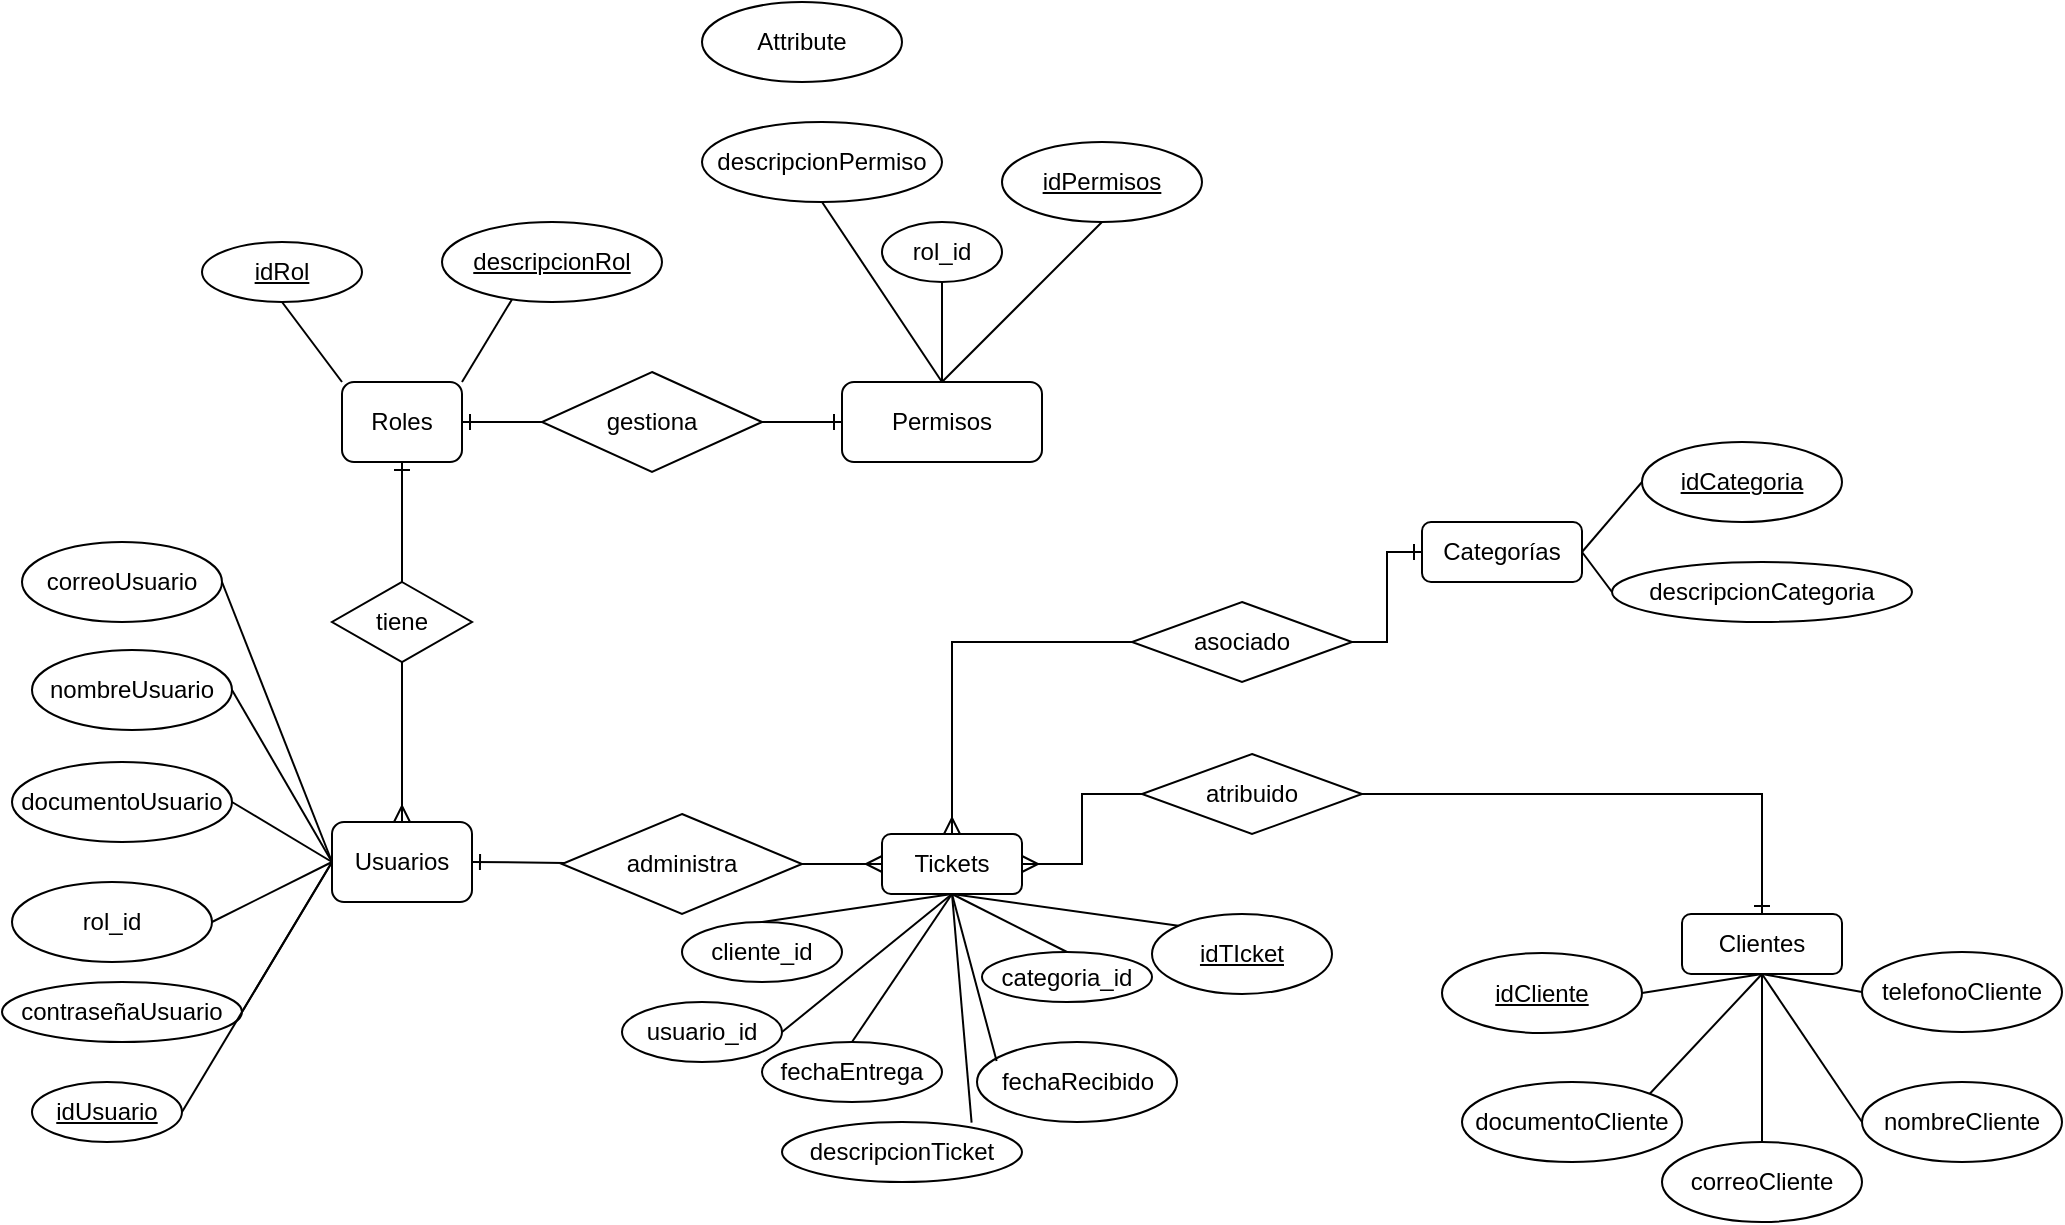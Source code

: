 <mxfile version="28.0.6">
  <diagram name="Página-1" id="txPRHYmsKgjHrLZpPKi9">
    <mxGraphModel dx="1763" dy="1183" grid="0" gridSize="10" guides="1" tooltips="1" connect="1" arrows="1" fold="1" page="1" pageScale="1" pageWidth="1169" pageHeight="827" math="0" shadow="0">
      <root>
        <mxCell id="0" />
        <mxCell id="1" parent="0" />
        <mxCell id="SaTmb7l_9GKVEBW_Qtbw-1" value="Roles" style="rounded=1;whiteSpace=wrap;html=1;" parent="1" vertex="1">
          <mxGeometry x="180" y="260" width="60" height="40" as="geometry" />
        </mxCell>
        <mxCell id="SaTmb7l_9GKVEBW_Qtbw-2" value="&lt;u&gt;idRol&lt;/u&gt;" style="ellipse;whiteSpace=wrap;html=1;" parent="1" vertex="1">
          <mxGeometry x="110" y="190" width="80" height="30" as="geometry" />
        </mxCell>
        <mxCell id="SaTmb7l_9GKVEBW_Qtbw-3" value="" style="endArrow=none;html=1;rounded=0;entryX=0.5;entryY=1;entryDx=0;entryDy=0;exitX=0;exitY=0;exitDx=0;exitDy=0;" parent="1" source="SaTmb7l_9GKVEBW_Qtbw-1" target="SaTmb7l_9GKVEBW_Qtbw-2" edge="1">
          <mxGeometry width="50" height="50" relative="1" as="geometry">
            <mxPoint x="60" y="340" as="sourcePoint" />
            <mxPoint x="110" y="290" as="targetPoint" />
          </mxGeometry>
        </mxCell>
        <mxCell id="SaTmb7l_9GKVEBW_Qtbw-4" value="&lt;u&gt;descripcionRol&lt;/u&gt;" style="ellipse;whiteSpace=wrap;html=1;" parent="1" vertex="1">
          <mxGeometry x="230" y="180" width="110" height="40" as="geometry" />
        </mxCell>
        <mxCell id="SaTmb7l_9GKVEBW_Qtbw-5" value="" style="endArrow=none;html=1;rounded=0;entryX=1;entryY=0;entryDx=0;entryDy=0;exitX=0.318;exitY=0.968;exitDx=0;exitDy=0;exitPerimeter=0;" parent="1" source="SaTmb7l_9GKVEBW_Qtbw-4" target="SaTmb7l_9GKVEBW_Qtbw-1" edge="1">
          <mxGeometry width="50" height="50" relative="1" as="geometry">
            <mxPoint x="230" y="410" as="sourcePoint" />
            <mxPoint x="280" y="360" as="targetPoint" />
          </mxGeometry>
        </mxCell>
        <mxCell id="SaTmb7l_9GKVEBW_Qtbw-6" value="gestiona" style="rhombus;whiteSpace=wrap;html=1;" parent="1" vertex="1">
          <mxGeometry x="280" y="255" width="110" height="50" as="geometry" />
        </mxCell>
        <mxCell id="SaTmb7l_9GKVEBW_Qtbw-8" value="Permisos" style="rounded=1;whiteSpace=wrap;html=1;" parent="1" vertex="1">
          <mxGeometry x="430" y="260" width="100" height="40" as="geometry" />
        </mxCell>
        <mxCell id="SaTmb7l_9GKVEBW_Qtbw-9" value="" style="fontSize=12;html=1;endArrow=ERone;endFill=1;rounded=0;entryX=1;entryY=0.5;entryDx=0;entryDy=0;exitX=0;exitY=0.5;exitDx=0;exitDy=0;" parent="1" source="SaTmb7l_9GKVEBW_Qtbw-6" target="SaTmb7l_9GKVEBW_Qtbw-1" edge="1">
          <mxGeometry width="100" height="100" relative="1" as="geometry">
            <mxPoint x="310" y="660" as="sourcePoint" />
            <mxPoint x="410" y="560" as="targetPoint" />
          </mxGeometry>
        </mxCell>
        <mxCell id="SaTmb7l_9GKVEBW_Qtbw-10" value="Usuarios" style="rounded=1;whiteSpace=wrap;html=1;" parent="1" vertex="1">
          <mxGeometry x="175" y="480" width="70" height="40" as="geometry" />
        </mxCell>
        <mxCell id="SaTmb7l_9GKVEBW_Qtbw-11" value="tiene" style="rhombus;whiteSpace=wrap;html=1;" parent="1" vertex="1">
          <mxGeometry x="175" y="360" width="70" height="40" as="geometry" />
        </mxCell>
        <mxCell id="SaTmb7l_9GKVEBW_Qtbw-12" value="" style="fontSize=12;html=1;endArrow=ERmany;rounded=0;entryX=0.5;entryY=0;entryDx=0;entryDy=0;exitX=0.5;exitY=1;exitDx=0;exitDy=0;" parent="1" source="SaTmb7l_9GKVEBW_Qtbw-11" target="SaTmb7l_9GKVEBW_Qtbw-10" edge="1">
          <mxGeometry width="100" height="100" relative="1" as="geometry">
            <mxPoint x="180" y="540" as="sourcePoint" />
            <mxPoint x="280" y="440" as="targetPoint" />
          </mxGeometry>
        </mxCell>
        <mxCell id="SaTmb7l_9GKVEBW_Qtbw-13" value="" style="fontSize=12;html=1;endArrow=ERone;endFill=1;rounded=0;entryX=0.5;entryY=1;entryDx=0;entryDy=0;" parent="1" source="SaTmb7l_9GKVEBW_Qtbw-11" target="SaTmb7l_9GKVEBW_Qtbw-1" edge="1">
          <mxGeometry width="100" height="100" relative="1" as="geometry">
            <mxPoint x="310" y="420" as="sourcePoint" />
            <mxPoint x="250" y="340" as="targetPoint" />
          </mxGeometry>
        </mxCell>
        <mxCell id="SaTmb7l_9GKVEBW_Qtbw-14" value="idUsuario" style="ellipse;whiteSpace=wrap;html=1;align=center;fontStyle=4;" parent="1" vertex="1">
          <mxGeometry x="25" y="610" width="75" height="30" as="geometry" />
        </mxCell>
        <mxCell id="SaTmb7l_9GKVEBW_Qtbw-15" value="rol_id" style="ellipse;whiteSpace=wrap;html=1;align=center;" parent="1" vertex="1">
          <mxGeometry x="15" y="510" width="100" height="40" as="geometry" />
        </mxCell>
        <mxCell id="SaTmb7l_9GKVEBW_Qtbw-16" value="correoUsuario" style="ellipse;whiteSpace=wrap;html=1;align=center;" parent="1" vertex="1">
          <mxGeometry x="20" y="340" width="100" height="40" as="geometry" />
        </mxCell>
        <mxCell id="SaTmb7l_9GKVEBW_Qtbw-17" value="documentoUsuario" style="ellipse;whiteSpace=wrap;html=1;align=center;" parent="1" vertex="1">
          <mxGeometry x="15" y="450" width="110" height="40" as="geometry" />
        </mxCell>
        <mxCell id="SaTmb7l_9GKVEBW_Qtbw-18" value="contraseñaUsuario" style="ellipse;whiteSpace=wrap;html=1;align=center;" parent="1" vertex="1">
          <mxGeometry x="10" y="560" width="120" height="30" as="geometry" />
        </mxCell>
        <mxCell id="SaTmb7l_9GKVEBW_Qtbw-19" value="&lt;u&gt;idTIcket&lt;/u&gt;" style="ellipse;whiteSpace=wrap;html=1;align=center;" parent="1" vertex="1">
          <mxGeometry x="585" y="526" width="90" height="40" as="geometry" />
        </mxCell>
        <mxCell id="SaTmb7l_9GKVEBW_Qtbw-20" value="nombreUsuario" style="ellipse;whiteSpace=wrap;html=1;align=center;" parent="1" vertex="1">
          <mxGeometry x="25" y="394" width="100" height="40" as="geometry" />
        </mxCell>
        <mxCell id="SaTmb7l_9GKVEBW_Qtbw-21" value="descripcionTicket" style="ellipse;whiteSpace=wrap;html=1;align=center;" parent="1" vertex="1">
          <mxGeometry x="400" y="630" width="120" height="30" as="geometry" />
        </mxCell>
        <mxCell id="SaTmb7l_9GKVEBW_Qtbw-22" value="" style="endArrow=none;html=1;rounded=0;entryX=0;entryY=0.5;entryDx=0;entryDy=0;exitX=1;exitY=0.5;exitDx=0;exitDy=0;" parent="1" source="SaTmb7l_9GKVEBW_Qtbw-15" target="SaTmb7l_9GKVEBW_Qtbw-10" edge="1">
          <mxGeometry width="50" height="50" relative="1" as="geometry">
            <mxPoint x="30" y="440" as="sourcePoint" />
            <mxPoint x="80" y="390" as="targetPoint" />
          </mxGeometry>
        </mxCell>
        <mxCell id="SaTmb7l_9GKVEBW_Qtbw-23" value="" style="endArrow=none;html=1;rounded=0;entryX=0;entryY=0.5;entryDx=0;entryDy=0;exitX=1;exitY=0.5;exitDx=0;exitDy=0;" parent="1" source="SaTmb7l_9GKVEBW_Qtbw-20" target="SaTmb7l_9GKVEBW_Qtbw-10" edge="1">
          <mxGeometry width="50" height="50" relative="1" as="geometry">
            <mxPoint x="140" y="580" as="sourcePoint" />
            <mxPoint x="190" y="530" as="targetPoint" />
          </mxGeometry>
        </mxCell>
        <mxCell id="SaTmb7l_9GKVEBW_Qtbw-24" value="" style="endArrow=none;html=1;rounded=0;entryX=0;entryY=0.5;entryDx=0;entryDy=0;exitX=1;exitY=0.5;exitDx=0;exitDy=0;" parent="1" source="SaTmb7l_9GKVEBW_Qtbw-17" target="SaTmb7l_9GKVEBW_Qtbw-10" edge="1">
          <mxGeometry width="50" height="50" relative="1" as="geometry">
            <mxPoint x="190" y="590" as="sourcePoint" />
            <mxPoint x="240" y="540" as="targetPoint" />
          </mxGeometry>
        </mxCell>
        <mxCell id="SaTmb7l_9GKVEBW_Qtbw-25" value="" style="endArrow=none;html=1;rounded=0;entryX=0;entryY=0.5;entryDx=0;entryDy=0;exitX=1;exitY=0.5;exitDx=0;exitDy=0;" parent="1" source="SaTmb7l_9GKVEBW_Qtbw-18" target="SaTmb7l_9GKVEBW_Qtbw-10" edge="1">
          <mxGeometry width="50" height="50" relative="1" as="geometry">
            <mxPoint x="130" y="670" as="sourcePoint" />
            <mxPoint x="180" y="620" as="targetPoint" />
          </mxGeometry>
        </mxCell>
        <mxCell id="SaTmb7l_9GKVEBW_Qtbw-26" value="" style="endArrow=none;html=1;rounded=0;entryX=0;entryY=0.5;entryDx=0;entryDy=0;exitX=1;exitY=0.5;exitDx=0;exitDy=0;" parent="1" source="SaTmb7l_9GKVEBW_Qtbw-14" target="SaTmb7l_9GKVEBW_Qtbw-10" edge="1">
          <mxGeometry width="50" height="50" relative="1" as="geometry">
            <mxPoint x="370" y="660" as="sourcePoint" />
            <mxPoint x="420" y="610" as="targetPoint" />
          </mxGeometry>
        </mxCell>
        <mxCell id="SaTmb7l_9GKVEBW_Qtbw-27" value="" style="endArrow=none;html=1;rounded=0;entryX=1;entryY=0.5;entryDx=0;entryDy=0;exitX=0;exitY=0.5;exitDx=0;exitDy=0;" parent="1" source="SaTmb7l_9GKVEBW_Qtbw-10" target="SaTmb7l_9GKVEBW_Qtbw-16" edge="1">
          <mxGeometry width="50" height="50" relative="1" as="geometry">
            <mxPoint x="240" y="480" as="sourcePoint" />
            <mxPoint x="290" y="430" as="targetPoint" />
          </mxGeometry>
        </mxCell>
        <mxCell id="SaTmb7l_9GKVEBW_Qtbw-28" value="Tickets" style="rounded=1;whiteSpace=wrap;html=1;direction=west;" parent="1" vertex="1">
          <mxGeometry x="450" y="486" width="70" height="30" as="geometry" />
        </mxCell>
        <mxCell id="SaTmb7l_9GKVEBW_Qtbw-29" value="administra" style="rhombus;whiteSpace=wrap;html=1;" parent="1" vertex="1">
          <mxGeometry x="290" y="476" width="120" height="50" as="geometry" />
        </mxCell>
        <mxCell id="MCarTXFx132W-c3fH0K--2" value="" style="fontSize=12;html=1;endArrow=ERmany;rounded=0;entryX=1;entryY=0.5;entryDx=0;entryDy=0;exitX=1;exitY=0.5;exitDx=0;exitDy=0;" edge="1" parent="1" source="SaTmb7l_9GKVEBW_Qtbw-29" target="SaTmb7l_9GKVEBW_Qtbw-28">
          <mxGeometry width="100" height="100" relative="1" as="geometry">
            <mxPoint x="230" y="616" as="sourcePoint" />
            <mxPoint x="310" y="696" as="targetPoint" />
          </mxGeometry>
        </mxCell>
        <mxCell id="MCarTXFx132W-c3fH0K--3" value="" style="fontSize=12;html=1;endArrow=ERone;endFill=1;rounded=0;entryX=1;entryY=0.5;entryDx=0;entryDy=0;" edge="1" parent="1" source="SaTmb7l_9GKVEBW_Qtbw-29" target="SaTmb7l_9GKVEBW_Qtbw-10">
          <mxGeometry width="100" height="100" relative="1" as="geometry">
            <mxPoint x="230" y="420" as="sourcePoint" />
            <mxPoint x="230" y="360" as="targetPoint" />
          </mxGeometry>
        </mxCell>
        <mxCell id="MCarTXFx132W-c3fH0K--4" value="cliente_id" style="ellipse;whiteSpace=wrap;html=1;align=center;" vertex="1" parent="1">
          <mxGeometry x="350" y="530" width="80" height="30" as="geometry" />
        </mxCell>
        <mxCell id="MCarTXFx132W-c3fH0K--5" value="correoCliente" style="ellipse;whiteSpace=wrap;html=1;align=center;" vertex="1" parent="1">
          <mxGeometry x="840" y="640" width="100" height="40" as="geometry" />
        </mxCell>
        <mxCell id="MCarTXFx132W-c3fH0K--6" value="categoria_id" style="ellipse;whiteSpace=wrap;html=1;align=center;" vertex="1" parent="1">
          <mxGeometry x="500" y="545" width="85" height="25" as="geometry" />
        </mxCell>
        <mxCell id="MCarTXFx132W-c3fH0K--7" value="usuario_id" style="ellipse;whiteSpace=wrap;html=1;align=center;" vertex="1" parent="1">
          <mxGeometry x="320" y="570" width="80" height="30" as="geometry" />
        </mxCell>
        <mxCell id="MCarTXFx132W-c3fH0K--8" value="documentoCliente" style="ellipse;whiteSpace=wrap;html=1;align=center;" vertex="1" parent="1">
          <mxGeometry x="740" y="610" width="110" height="40" as="geometry" />
        </mxCell>
        <mxCell id="MCarTXFx132W-c3fH0K--9" value="telefonoCliente" style="ellipse;whiteSpace=wrap;html=1;align=center;" vertex="1" parent="1">
          <mxGeometry x="940" y="545" width="100" height="40" as="geometry" />
        </mxCell>
        <mxCell id="MCarTXFx132W-c3fH0K--10" value="fechaEntrega" style="ellipse;whiteSpace=wrap;html=1;align=center;" vertex="1" parent="1">
          <mxGeometry x="390" y="590" width="90" height="30" as="geometry" />
        </mxCell>
        <mxCell id="MCarTXFx132W-c3fH0K--11" value="fechaRecibido" style="ellipse;whiteSpace=wrap;html=1;align=center;" vertex="1" parent="1">
          <mxGeometry x="497.5" y="590" width="100" height="40" as="geometry" />
        </mxCell>
        <mxCell id="MCarTXFx132W-c3fH0K--12" value="" style="fontSize=12;html=1;endArrow=ERone;endFill=1;rounded=0;entryX=0;entryY=0.5;entryDx=0;entryDy=0;exitX=1;exitY=0.5;exitDx=0;exitDy=0;" edge="1" parent="1" source="SaTmb7l_9GKVEBW_Qtbw-6" target="SaTmb7l_9GKVEBW_Qtbw-8">
          <mxGeometry width="100" height="100" relative="1" as="geometry">
            <mxPoint x="300" y="280" as="sourcePoint" />
            <mxPoint x="260" y="280" as="targetPoint" />
          </mxGeometry>
        </mxCell>
        <mxCell id="MCarTXFx132W-c3fH0K--13" value="" style="endArrow=none;html=1;rounded=0;entryX=0.5;entryY=0;entryDx=0;entryDy=0;exitX=0.5;exitY=0;exitDx=0;exitDy=0;" edge="1" parent="1" source="MCarTXFx132W-c3fH0K--4" target="SaTmb7l_9GKVEBW_Qtbw-28">
          <mxGeometry width="50" height="50" relative="1" as="geometry">
            <mxPoint x="540" y="420" as="sourcePoint" />
            <mxPoint x="590" y="370" as="targetPoint" />
          </mxGeometry>
        </mxCell>
        <mxCell id="MCarTXFx132W-c3fH0K--14" value="" style="endArrow=none;html=1;rounded=0;entryX=0.5;entryY=0;entryDx=0;entryDy=0;exitX=0.5;exitY=0;exitDx=0;exitDy=0;" edge="1" parent="1" source="MCarTXFx132W-c3fH0K--6" target="SaTmb7l_9GKVEBW_Qtbw-28">
          <mxGeometry width="50" height="50" relative="1" as="geometry">
            <mxPoint x="680" y="430" as="sourcePoint" />
            <mxPoint x="730" y="380" as="targetPoint" />
          </mxGeometry>
        </mxCell>
        <mxCell id="MCarTXFx132W-c3fH0K--15" value="" style="endArrow=none;html=1;rounded=0;entryX=0.5;entryY=0;entryDx=0;entryDy=0;exitX=1;exitY=0.5;exitDx=0;exitDy=0;" edge="1" parent="1" source="MCarTXFx132W-c3fH0K--7" target="SaTmb7l_9GKVEBW_Qtbw-28">
          <mxGeometry width="50" height="50" relative="1" as="geometry">
            <mxPoint x="600" y="490" as="sourcePoint" />
            <mxPoint x="650" y="440" as="targetPoint" />
          </mxGeometry>
        </mxCell>
        <mxCell id="MCarTXFx132W-c3fH0K--16" value="" style="endArrow=none;html=1;rounded=0;entryX=0.5;entryY=0;entryDx=0;entryDy=0;exitX=0.5;exitY=0;exitDx=0;exitDy=0;" edge="1" parent="1" source="MCarTXFx132W-c3fH0K--10" target="SaTmb7l_9GKVEBW_Qtbw-28">
          <mxGeometry width="50" height="50" relative="1" as="geometry">
            <mxPoint x="770" y="480" as="sourcePoint" />
            <mxPoint x="820" y="430" as="targetPoint" />
          </mxGeometry>
        </mxCell>
        <mxCell id="MCarTXFx132W-c3fH0K--17" value="" style="endArrow=none;html=1;rounded=0;entryX=0.5;entryY=0;entryDx=0;entryDy=0;exitX=0.79;exitY=0.011;exitDx=0;exitDy=0;exitPerimeter=0;" edge="1" parent="1" source="SaTmb7l_9GKVEBW_Qtbw-21" target="SaTmb7l_9GKVEBW_Qtbw-28">
          <mxGeometry width="50" height="50" relative="1" as="geometry">
            <mxPoint x="820" y="420" as="sourcePoint" />
            <mxPoint x="870" y="370" as="targetPoint" />
          </mxGeometry>
        </mxCell>
        <mxCell id="MCarTXFx132W-c3fH0K--18" value="" style="endArrow=none;html=1;rounded=0;entryX=0.5;entryY=0;entryDx=0;entryDy=0;exitX=0.098;exitY=0.238;exitDx=0;exitDy=0;exitPerimeter=0;" edge="1" parent="1" source="MCarTXFx132W-c3fH0K--11" target="SaTmb7l_9GKVEBW_Qtbw-28">
          <mxGeometry width="50" height="50" relative="1" as="geometry">
            <mxPoint x="790" y="450" as="sourcePoint" />
            <mxPoint x="840" y="400" as="targetPoint" />
          </mxGeometry>
        </mxCell>
        <mxCell id="MCarTXFx132W-c3fH0K--19" value="" style="endArrow=none;html=1;rounded=0;entryX=0.5;entryY=0;entryDx=0;entryDy=0;exitX=0;exitY=0;exitDx=0;exitDy=0;" edge="1" parent="1" source="SaTmb7l_9GKVEBW_Qtbw-19" target="SaTmb7l_9GKVEBW_Qtbw-28">
          <mxGeometry width="50" height="50" relative="1" as="geometry">
            <mxPoint x="600" y="450" as="sourcePoint" />
            <mxPoint x="650" y="400" as="targetPoint" />
          </mxGeometry>
        </mxCell>
        <mxCell id="MCarTXFx132W-c3fH0K--20" value="&lt;u&gt;idPermisos&lt;/u&gt;" style="ellipse;whiteSpace=wrap;html=1;align=center;" vertex="1" parent="1">
          <mxGeometry x="510" y="140" width="100" height="40" as="geometry" />
        </mxCell>
        <mxCell id="MCarTXFx132W-c3fH0K--21" value="rol_id" style="ellipse;whiteSpace=wrap;html=1;align=center;" vertex="1" parent="1">
          <mxGeometry x="450" y="180" width="60" height="30" as="geometry" />
        </mxCell>
        <mxCell id="MCarTXFx132W-c3fH0K--22" value="descripcionPermiso" style="ellipse;whiteSpace=wrap;html=1;align=center;" vertex="1" parent="1">
          <mxGeometry x="360" y="130" width="120" height="40" as="geometry" />
        </mxCell>
        <mxCell id="MCarTXFx132W-c3fH0K--23" value="Attribute" style="ellipse;whiteSpace=wrap;html=1;align=center;" vertex="1" parent="1">
          <mxGeometry x="360" y="70" width="100" height="40" as="geometry" />
        </mxCell>
        <mxCell id="MCarTXFx132W-c3fH0K--24" value="&lt;u&gt;idCliente&lt;/u&gt;" style="ellipse;whiteSpace=wrap;html=1;align=center;" vertex="1" parent="1">
          <mxGeometry x="730" y="545.5" width="100" height="40" as="geometry" />
        </mxCell>
        <mxCell id="MCarTXFx132W-c3fH0K--25" value="&lt;u&gt;idCategoria&lt;/u&gt;" style="ellipse;whiteSpace=wrap;html=1;align=center;" vertex="1" parent="1">
          <mxGeometry x="830" y="290" width="100" height="40" as="geometry" />
        </mxCell>
        <mxCell id="MCarTXFx132W-c3fH0K--26" value="nombreCliente" style="ellipse;whiteSpace=wrap;html=1;align=center;" vertex="1" parent="1">
          <mxGeometry x="940" y="610" width="100" height="40" as="geometry" />
        </mxCell>
        <mxCell id="MCarTXFx132W-c3fH0K--27" value="" style="endArrow=none;html=1;rounded=0;entryX=0.5;entryY=0;entryDx=0;entryDy=0;exitX=0.5;exitY=1;exitDx=0;exitDy=0;" edge="1" parent="1" source="MCarTXFx132W-c3fH0K--20" target="SaTmb7l_9GKVEBW_Qtbw-8">
          <mxGeometry width="50" height="50" relative="1" as="geometry">
            <mxPoint x="350" y="220" as="sourcePoint" />
            <mxPoint x="400" y="170" as="targetPoint" />
          </mxGeometry>
        </mxCell>
        <mxCell id="MCarTXFx132W-c3fH0K--28" value="" style="endArrow=none;html=1;rounded=0;exitX=0.5;exitY=1;exitDx=0;exitDy=0;entryX=0.5;entryY=0;entryDx=0;entryDy=0;" edge="1" parent="1" source="MCarTXFx132W-c3fH0K--22" target="SaTmb7l_9GKVEBW_Qtbw-8">
          <mxGeometry width="50" height="50" relative="1" as="geometry">
            <mxPoint x="360" y="410" as="sourcePoint" />
            <mxPoint x="580" y="350" as="targetPoint" />
          </mxGeometry>
        </mxCell>
        <mxCell id="MCarTXFx132W-c3fH0K--29" value="" style="endArrow=none;html=1;rounded=0;entryX=0.5;entryY=0;entryDx=0;entryDy=0;exitX=0.5;exitY=1;exitDx=0;exitDy=0;" edge="1" parent="1" source="MCarTXFx132W-c3fH0K--21" target="SaTmb7l_9GKVEBW_Qtbw-8">
          <mxGeometry width="50" height="50" relative="1" as="geometry">
            <mxPoint x="600" y="240" as="sourcePoint" />
            <mxPoint x="650" y="190" as="targetPoint" />
          </mxGeometry>
        </mxCell>
        <mxCell id="MCarTXFx132W-c3fH0K--30" value="Clientes" style="rounded=1;whiteSpace=wrap;html=1;" vertex="1" parent="1">
          <mxGeometry x="850" y="526" width="80" height="30" as="geometry" />
        </mxCell>
        <mxCell id="MCarTXFx132W-c3fH0K--31" value="Categorías" style="rounded=1;whiteSpace=wrap;html=1;" vertex="1" parent="1">
          <mxGeometry x="720" y="330" width="80" height="30" as="geometry" />
        </mxCell>
        <mxCell id="MCarTXFx132W-c3fH0K--32" value="atribuido" style="rhombus;whiteSpace=wrap;html=1;" vertex="1" parent="1">
          <mxGeometry x="580" y="446" width="110" height="40" as="geometry" />
        </mxCell>
        <mxCell id="MCarTXFx132W-c3fH0K--33" value="asociado" style="rhombus;whiteSpace=wrap;html=1;" vertex="1" parent="1">
          <mxGeometry x="575" y="370" width="110" height="40" as="geometry" />
        </mxCell>
        <mxCell id="MCarTXFx132W-c3fH0K--34" value="" style="edgeStyle=entityRelationEdgeStyle;fontSize=12;html=1;endArrow=ERmany;rounded=0;entryX=0;entryY=0.5;entryDx=0;entryDy=0;exitX=0;exitY=0.5;exitDx=0;exitDy=0;" edge="1" parent="1" source="MCarTXFx132W-c3fH0K--32" target="SaTmb7l_9GKVEBW_Qtbw-28">
          <mxGeometry width="100" height="100" relative="1" as="geometry">
            <mxPoint x="430" y="470" as="sourcePoint" />
            <mxPoint x="530" y="370" as="targetPoint" />
          </mxGeometry>
        </mxCell>
        <mxCell id="MCarTXFx132W-c3fH0K--36" value="" style="edgeStyle=orthogonalEdgeStyle;fontSize=12;html=1;endArrow=ERmany;rounded=0;entryX=0.5;entryY=1;entryDx=0;entryDy=0;exitX=0;exitY=0.5;exitDx=0;exitDy=0;" edge="1" parent="1" source="MCarTXFx132W-c3fH0K--33" target="SaTmb7l_9GKVEBW_Qtbw-28">
          <mxGeometry width="100" height="100" relative="1" as="geometry">
            <mxPoint x="440" y="380" as="sourcePoint" />
            <mxPoint x="380" y="415" as="targetPoint" />
          </mxGeometry>
        </mxCell>
        <mxCell id="MCarTXFx132W-c3fH0K--37" value="" style="edgeStyle=orthogonalEdgeStyle;fontSize=12;html=1;endArrow=ERone;endFill=1;rounded=0;entryX=0;entryY=0.5;entryDx=0;entryDy=0;exitX=1;exitY=0.5;exitDx=0;exitDy=0;" edge="1" parent="1" source="MCarTXFx132W-c3fH0K--33" target="MCarTXFx132W-c3fH0K--31">
          <mxGeometry width="100" height="100" relative="1" as="geometry">
            <mxPoint x="630" y="760" as="sourcePoint" />
            <mxPoint x="730" y="660" as="targetPoint" />
          </mxGeometry>
        </mxCell>
        <mxCell id="MCarTXFx132W-c3fH0K--38" value="" style="edgeStyle=orthogonalEdgeStyle;fontSize=12;html=1;endArrow=ERone;endFill=1;rounded=0;entryX=0.5;entryY=0;entryDx=0;entryDy=0;exitX=1;exitY=0.5;exitDx=0;exitDy=0;" edge="1" parent="1" source="MCarTXFx132W-c3fH0K--32" target="MCarTXFx132W-c3fH0K--30">
          <mxGeometry width="100" height="100" relative="1" as="geometry">
            <mxPoint x="800" y="515" as="sourcePoint" />
            <mxPoint x="835" y="470" as="targetPoint" />
          </mxGeometry>
        </mxCell>
        <mxCell id="MCarTXFx132W-c3fH0K--39" value="" style="endArrow=none;html=1;rounded=0;entryX=0.5;entryY=1;entryDx=0;entryDy=0;exitX=1;exitY=0.5;exitDx=0;exitDy=0;" edge="1" parent="1" source="MCarTXFx132W-c3fH0K--24" target="MCarTXFx132W-c3fH0K--30">
          <mxGeometry width="50" height="50" relative="1" as="geometry">
            <mxPoint x="750" y="790" as="sourcePoint" />
            <mxPoint x="800" y="740" as="targetPoint" />
          </mxGeometry>
        </mxCell>
        <mxCell id="MCarTXFx132W-c3fH0K--40" value="" style="endArrow=none;html=1;rounded=0;entryX=0.5;entryY=1;entryDx=0;entryDy=0;exitX=1;exitY=0;exitDx=0;exitDy=0;" edge="1" parent="1" source="MCarTXFx132W-c3fH0K--8" target="MCarTXFx132W-c3fH0K--30">
          <mxGeometry width="50" height="50" relative="1" as="geometry">
            <mxPoint x="900" y="770" as="sourcePoint" />
            <mxPoint x="950" y="720" as="targetPoint" />
          </mxGeometry>
        </mxCell>
        <mxCell id="MCarTXFx132W-c3fH0K--41" value="" style="endArrow=none;html=1;rounded=0;entryX=0.5;entryY=1;entryDx=0;entryDy=0;exitX=0.5;exitY=0;exitDx=0;exitDy=0;" edge="1" parent="1" source="MCarTXFx132W-c3fH0K--5" target="MCarTXFx132W-c3fH0K--30">
          <mxGeometry width="50" height="50" relative="1" as="geometry">
            <mxPoint x="720" y="800" as="sourcePoint" />
            <mxPoint x="770" y="750" as="targetPoint" />
          </mxGeometry>
        </mxCell>
        <mxCell id="MCarTXFx132W-c3fH0K--42" value="" style="endArrow=none;html=1;rounded=0;entryX=0.5;entryY=1;entryDx=0;entryDy=0;exitX=0;exitY=0.5;exitDx=0;exitDy=0;" edge="1" parent="1" source="MCarTXFx132W-c3fH0K--9" target="MCarTXFx132W-c3fH0K--30">
          <mxGeometry width="50" height="50" relative="1" as="geometry">
            <mxPoint x="900" y="640" as="sourcePoint" />
            <mxPoint x="950" y="590" as="targetPoint" />
          </mxGeometry>
        </mxCell>
        <mxCell id="MCarTXFx132W-c3fH0K--43" value="" style="endArrow=none;html=1;rounded=0;entryX=0.5;entryY=1;entryDx=0;entryDy=0;exitX=0;exitY=0.5;exitDx=0;exitDy=0;" edge="1" parent="1" source="MCarTXFx132W-c3fH0K--26" target="MCarTXFx132W-c3fH0K--30">
          <mxGeometry width="50" height="50" relative="1" as="geometry">
            <mxPoint x="880" y="770" as="sourcePoint" />
            <mxPoint x="930" y="720" as="targetPoint" />
          </mxGeometry>
        </mxCell>
        <mxCell id="MCarTXFx132W-c3fH0K--44" value="descripcionCategoria" style="ellipse;whiteSpace=wrap;html=1;align=center;" vertex="1" parent="1">
          <mxGeometry x="815" y="350" width="150" height="30" as="geometry" />
        </mxCell>
        <mxCell id="MCarTXFx132W-c3fH0K--45" value="" style="endArrow=none;html=1;rounded=0;entryX=0;entryY=0.5;entryDx=0;entryDy=0;exitX=1;exitY=0.5;exitDx=0;exitDy=0;" edge="1" parent="1" source="MCarTXFx132W-c3fH0K--31" target="MCarTXFx132W-c3fH0K--25">
          <mxGeometry width="50" height="50" relative="1" as="geometry">
            <mxPoint x="630" y="300" as="sourcePoint" />
            <mxPoint x="680" y="250" as="targetPoint" />
          </mxGeometry>
        </mxCell>
        <mxCell id="MCarTXFx132W-c3fH0K--47" value="" style="endArrow=none;html=1;rounded=0;entryX=0;entryY=0.5;entryDx=0;entryDy=0;exitX=1;exitY=0.5;exitDx=0;exitDy=0;" edge="1" parent="1" source="MCarTXFx132W-c3fH0K--31" target="MCarTXFx132W-c3fH0K--44">
          <mxGeometry width="50" height="50" relative="1" as="geometry">
            <mxPoint x="790" y="235" as="sourcePoint" />
            <mxPoint x="820" y="190" as="targetPoint" />
          </mxGeometry>
        </mxCell>
      </root>
    </mxGraphModel>
  </diagram>
</mxfile>
